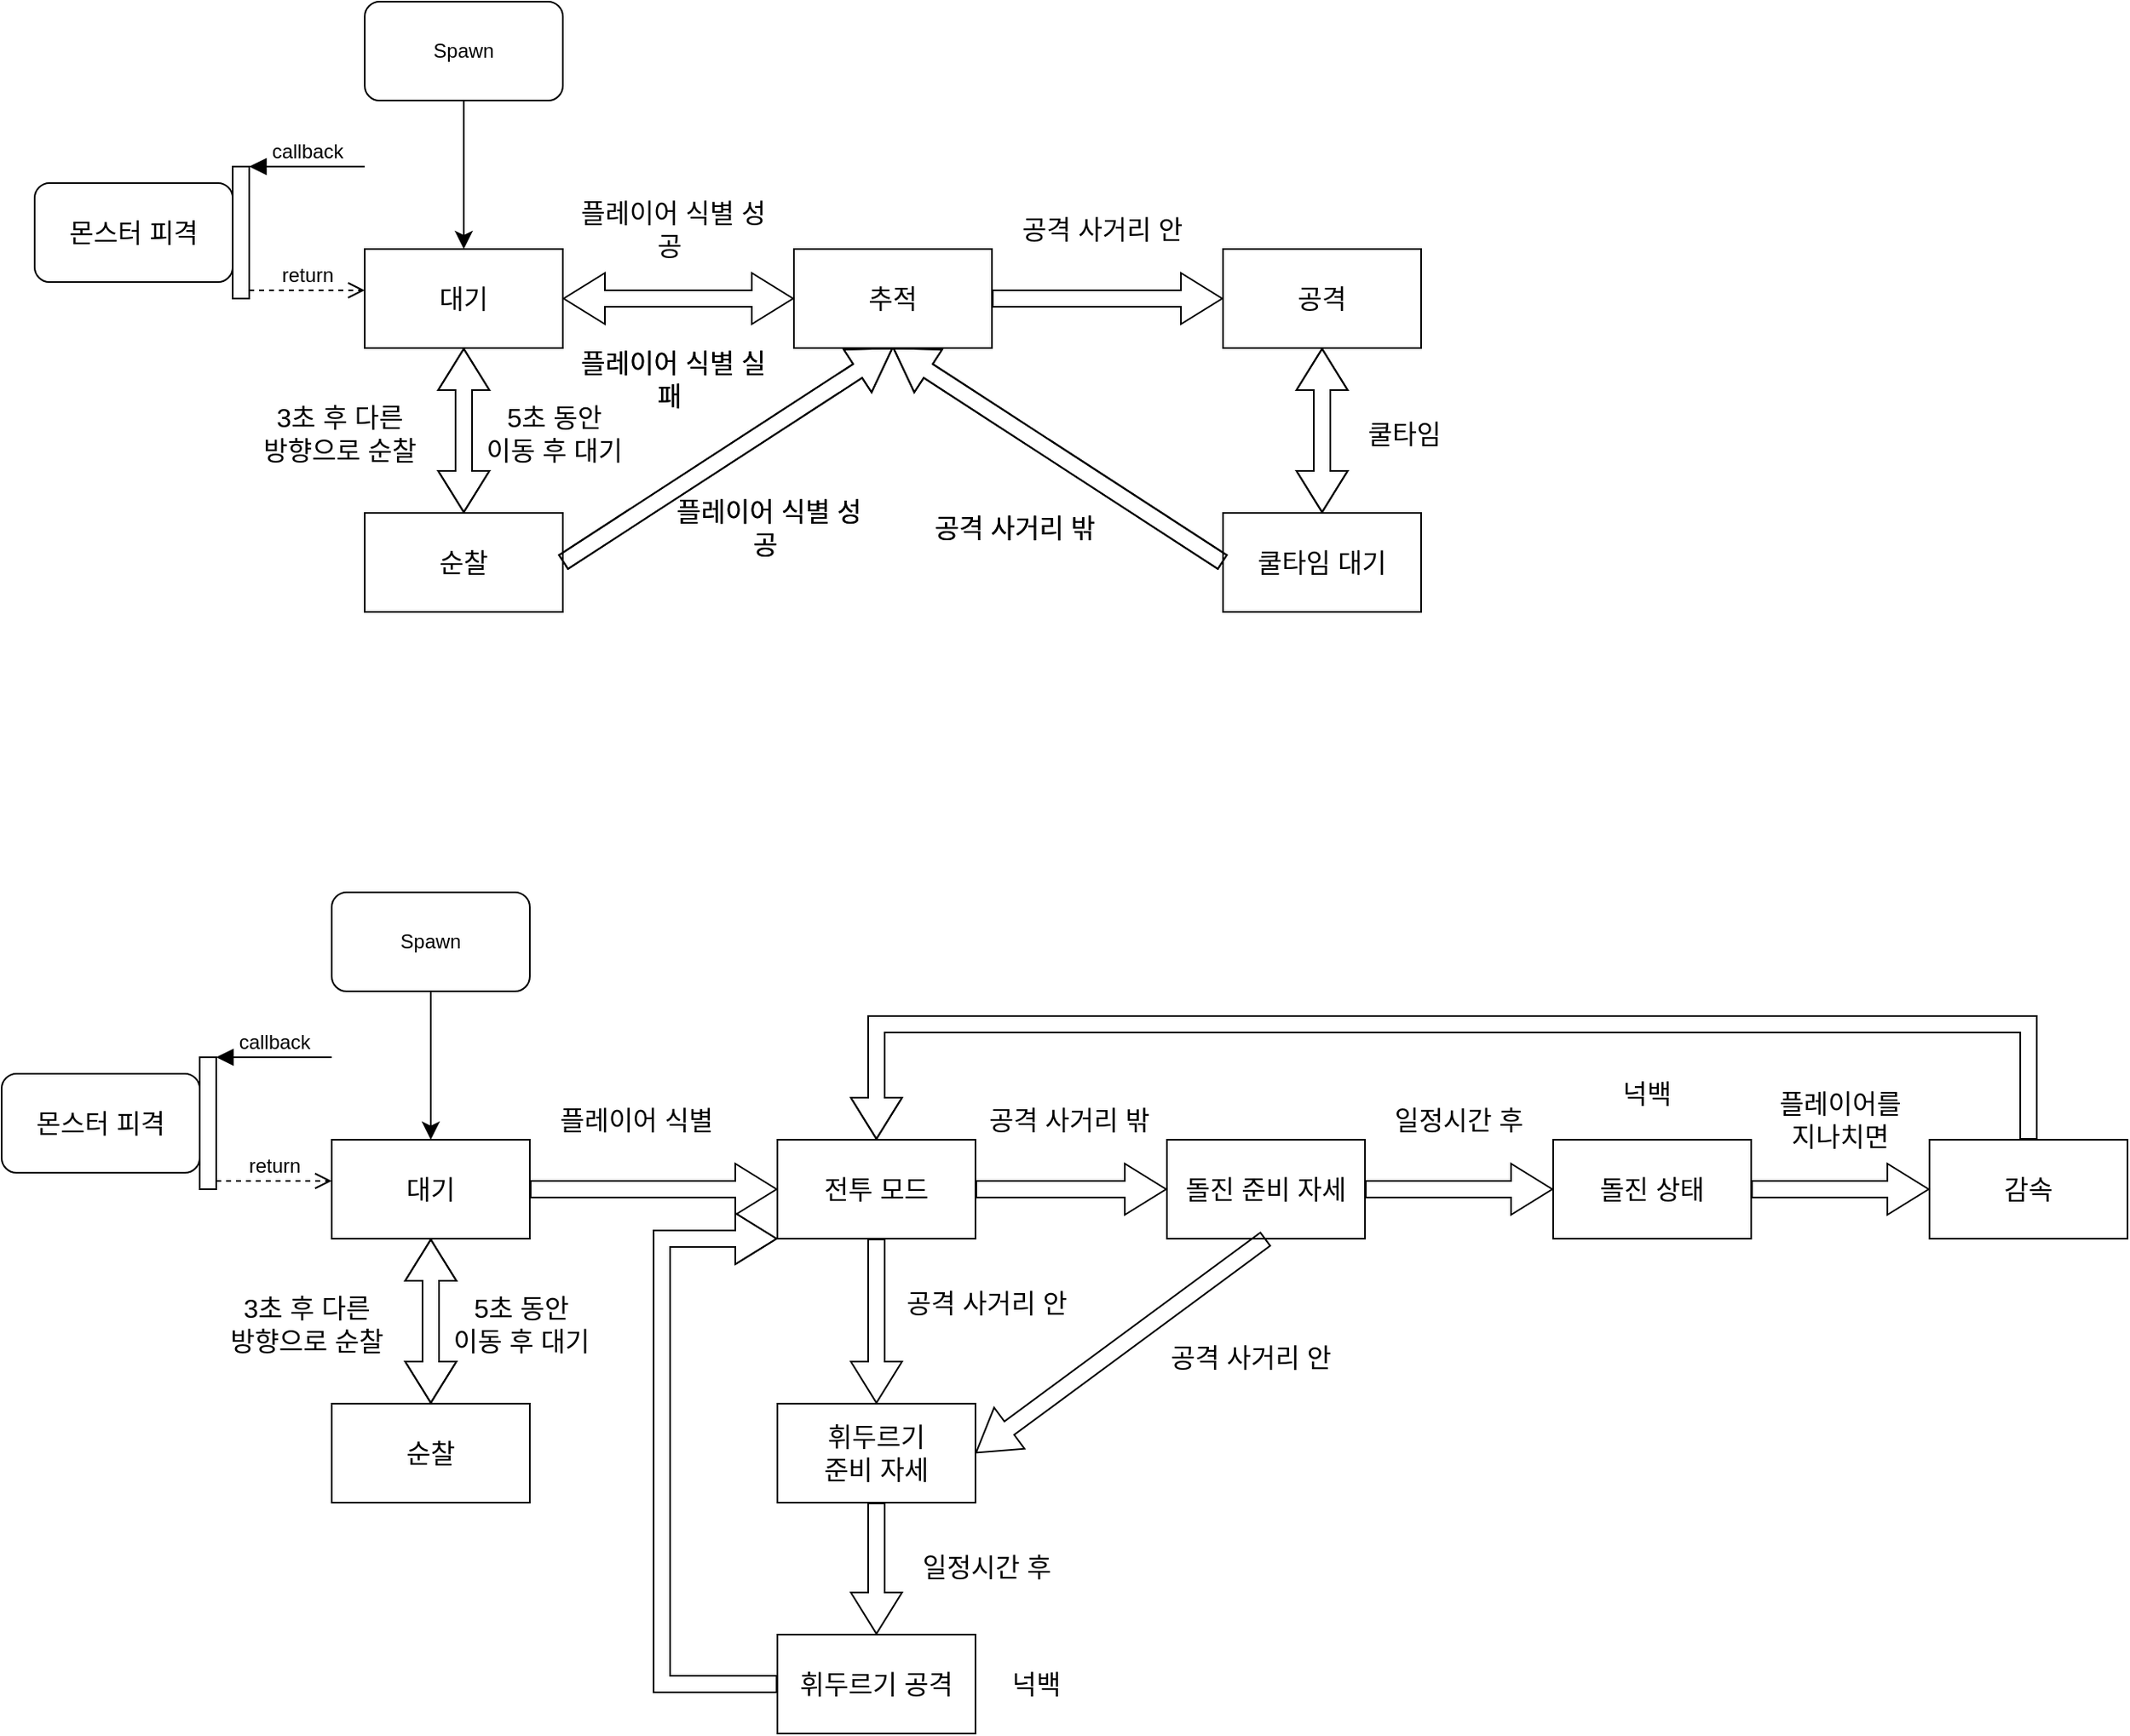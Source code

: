 <mxfile version="21.5.0" type="github">
  <diagram name="페이지-1" id="NF0ddqCpsUM59Y-acMz2">
    <mxGraphModel dx="1434" dy="46" grid="1" gridSize="10" guides="1" tooltips="1" connect="1" arrows="1" fold="1" page="0" pageScale="1" pageWidth="827" pageHeight="1169" background="#ffffff" math="0" shadow="0">
      <root>
        <mxCell id="0" />
        <mxCell id="1" parent="0" />
        <mxCell id="zTI_1WKN3sGvDMDGRpj2-1" value="Spawn" style="rounded=1;whiteSpace=wrap;html=1;" parent="1" vertex="1">
          <mxGeometry x="520.0" y="1060" width="120" height="60" as="geometry" />
        </mxCell>
        <mxCell id="zTI_1WKN3sGvDMDGRpj2-2" value="순찰" style="rounded=0;whiteSpace=wrap;html=1;fontSize=16;" parent="1" vertex="1">
          <mxGeometry x="520" y="1370" width="120" height="60" as="geometry" />
        </mxCell>
        <mxCell id="zTI_1WKN3sGvDMDGRpj2-3" value="순찰" style="rounded=0;whiteSpace=wrap;html=1;fontSize=16;" parent="1" vertex="1">
          <mxGeometry x="520" y="1370" width="120" height="60" as="geometry" />
        </mxCell>
        <mxCell id="zTI_1WKN3sGvDMDGRpj2-4" value="추적" style="rounded=0;whiteSpace=wrap;html=1;fontSize=16;" parent="1" vertex="1">
          <mxGeometry x="780" y="1210" width="120" height="60" as="geometry" />
        </mxCell>
        <mxCell id="zTI_1WKN3sGvDMDGRpj2-5" value="추적" style="rounded=0;whiteSpace=wrap;html=1;fontSize=16;" parent="1" vertex="1">
          <mxGeometry x="780" y="1210" width="120" height="60" as="geometry" />
        </mxCell>
        <mxCell id="zTI_1WKN3sGvDMDGRpj2-6" value="플레이어 식별 성공&amp;nbsp;" style="text;html=1;strokeColor=none;fillColor=none;align=center;verticalAlign=middle;whiteSpace=wrap;rounded=0;fontSize=16;" parent="1" vertex="1">
          <mxGeometry x="650" y="1169" width="114" height="57" as="geometry" />
        </mxCell>
        <mxCell id="zTI_1WKN3sGvDMDGRpj2-7" value="플레이어 식별 실패&amp;nbsp;" style="text;html=1;strokeColor=none;fillColor=none;align=center;verticalAlign=middle;whiteSpace=wrap;rounded=0;fontSize=16;" parent="1" vertex="1">
          <mxGeometry x="650" y="1260" width="114" height="57" as="geometry" />
        </mxCell>
        <mxCell id="zTI_1WKN3sGvDMDGRpj2-8" value="플레이어 식별 실패&amp;nbsp;" style="text;html=1;strokeColor=none;fillColor=none;align=center;verticalAlign=middle;whiteSpace=wrap;rounded=0;fontSize=16;" parent="1" vertex="1">
          <mxGeometry x="650" y="1260" width="114" height="57" as="geometry" />
        </mxCell>
        <mxCell id="zTI_1WKN3sGvDMDGRpj2-9" value="공격 사거리 안" style="text;html=1;strokeColor=none;fillColor=none;align=center;verticalAlign=middle;whiteSpace=wrap;rounded=0;fontSize=16;" parent="1" vertex="1">
          <mxGeometry x="910" y="1169" width="114" height="57" as="geometry" />
        </mxCell>
        <mxCell id="zTI_1WKN3sGvDMDGRpj2-10" value="쿨타임 대기" style="rounded=0;whiteSpace=wrap;html=1;fontSize=16;" parent="1" vertex="1">
          <mxGeometry x="1040" y="1370" width="120" height="60" as="geometry" />
        </mxCell>
        <mxCell id="zTI_1WKN3sGvDMDGRpj2-11" value="쿨타임 대기" style="rounded=0;whiteSpace=wrap;html=1;fontSize=16;" parent="1" vertex="1">
          <mxGeometry x="1040" y="1370" width="120" height="60" as="geometry" />
        </mxCell>
        <mxCell id="zTI_1WKN3sGvDMDGRpj2-12" value="공격" style="rounded=0;whiteSpace=wrap;html=1;fontSize=16;" parent="1" vertex="1">
          <mxGeometry x="1040" y="1210" width="120" height="60" as="geometry" />
        </mxCell>
        <mxCell id="zTI_1WKN3sGvDMDGRpj2-13" value="공격" style="rounded=0;whiteSpace=wrap;html=1;fontSize=16;" parent="1" vertex="1">
          <mxGeometry x="1040" y="1210" width="120" height="60" as="geometry" />
        </mxCell>
        <mxCell id="zTI_1WKN3sGvDMDGRpj2-14" value="대기" style="rounded=0;whiteSpace=wrap;html=1;fontSize=16;" parent="1" vertex="1">
          <mxGeometry x="520" y="1210" width="120" height="60" as="geometry" />
        </mxCell>
        <mxCell id="zTI_1WKN3sGvDMDGRpj2-15" value="대기" style="rounded=0;whiteSpace=wrap;html=1;fontSize=16;" parent="1" vertex="1">
          <mxGeometry x="520" y="1210" width="120" height="60" as="geometry" />
        </mxCell>
        <mxCell id="zTI_1WKN3sGvDMDGRpj2-16" value="" style="shape=flexArrow;endArrow=classic;startArrow=classic;html=1;rounded=0;fontSize=12;startSize=8;endSize=8;curved=1;" parent="1" source="zTI_1WKN3sGvDMDGRpj2-14" target="zTI_1WKN3sGvDMDGRpj2-2" edge="1">
          <mxGeometry width="100" height="100" relative="1" as="geometry">
            <mxPoint x="490" y="1370" as="sourcePoint" />
            <mxPoint x="590" y="1270" as="targetPoint" />
          </mxGeometry>
        </mxCell>
        <mxCell id="zTI_1WKN3sGvDMDGRpj2-17" value="" style="shape=flexArrow;endArrow=classic;startArrow=classic;html=1;rounded=0;fontSize=12;startSize=8;endSize=8;curved=1;" parent="1" source="zTI_1WKN3sGvDMDGRpj2-15" target="zTI_1WKN3sGvDMDGRpj2-3" edge="1">
          <mxGeometry width="100" height="100" relative="1" as="geometry">
            <mxPoint x="490" y="1370" as="sourcePoint" />
            <mxPoint x="590" y="1270" as="targetPoint" />
          </mxGeometry>
        </mxCell>
        <mxCell id="zTI_1WKN3sGvDMDGRpj2-18" value="3초 후 다른 &lt;br&gt;방향으로 순찰" style="text;html=1;strokeColor=none;fillColor=none;align=center;verticalAlign=middle;whiteSpace=wrap;rounded=0;fontSize=16;" parent="1" vertex="1">
          <mxGeometry x="450" y="1307" width="110" height="30" as="geometry" />
        </mxCell>
        <mxCell id="zTI_1WKN3sGvDMDGRpj2-19" value="5초 동안&lt;br&gt;이동 후 대기" style="text;html=1;strokeColor=none;fillColor=none;align=center;verticalAlign=middle;whiteSpace=wrap;rounded=0;fontSize=16;" parent="1" vertex="1">
          <mxGeometry x="585" y="1307" width="100" height="30" as="geometry" />
        </mxCell>
        <mxCell id="zTI_1WKN3sGvDMDGRpj2-20" style="edgeStyle=none;curved=1;rounded=0;orthogonalLoop=1;jettySize=auto;html=1;exitX=0.5;exitY=1;exitDx=0;exitDy=0;fontSize=12;startSize=8;endSize=8;" parent="1" source="zTI_1WKN3sGvDMDGRpj2-18" target="zTI_1WKN3sGvDMDGRpj2-18" edge="1">
          <mxGeometry relative="1" as="geometry" />
        </mxCell>
        <mxCell id="zTI_1WKN3sGvDMDGRpj2-21" style="edgeStyle=none;curved=1;rounded=0;orthogonalLoop=1;jettySize=auto;html=1;exitX=0.5;exitY=1;exitDx=0;exitDy=0;fontSize=12;startSize=8;endSize=8;" parent="1" source="zTI_1WKN3sGvDMDGRpj2-19" target="zTI_1WKN3sGvDMDGRpj2-19" edge="1">
          <mxGeometry relative="1" as="geometry" />
        </mxCell>
        <mxCell id="zTI_1WKN3sGvDMDGRpj2-22" value="" style="shape=flexArrow;endArrow=classic;startArrow=classic;html=1;rounded=0;fontSize=12;startSize=8;endSize=8;curved=1;" parent="1" source="zTI_1WKN3sGvDMDGRpj2-12" target="zTI_1WKN3sGvDMDGRpj2-10" edge="1">
          <mxGeometry width="100" height="100" relative="1" as="geometry">
            <mxPoint x="1000" y="1500" as="sourcePoint" />
            <mxPoint x="1100" y="1400" as="targetPoint" />
          </mxGeometry>
        </mxCell>
        <mxCell id="zTI_1WKN3sGvDMDGRpj2-23" value="" style="shape=flexArrow;endArrow=classic;startArrow=classic;html=1;rounded=0;fontSize=12;startSize=8;endSize=8;curved=1;" parent="1" source="zTI_1WKN3sGvDMDGRpj2-13" target="zTI_1WKN3sGvDMDGRpj2-11" edge="1">
          <mxGeometry width="100" height="100" relative="1" as="geometry">
            <mxPoint x="1000" y="1500" as="sourcePoint" />
            <mxPoint x="1100" y="1400" as="targetPoint" />
          </mxGeometry>
        </mxCell>
        <mxCell id="zTI_1WKN3sGvDMDGRpj2-24" value="쿨타임" style="text;html=1;strokeColor=none;fillColor=none;align=center;verticalAlign=middle;whiteSpace=wrap;rounded=0;fontSize=16;" parent="1" vertex="1">
          <mxGeometry x="1120" y="1307" width="60" height="30" as="geometry" />
        </mxCell>
        <mxCell id="zTI_1WKN3sGvDMDGRpj2-25" value="공격 사거리 밖" style="text;html=1;strokeColor=none;fillColor=none;align=center;verticalAlign=middle;whiteSpace=wrap;rounded=0;fontSize=16;" parent="1" vertex="1">
          <mxGeometry x="857" y="1350" width="114" height="57" as="geometry" />
        </mxCell>
        <mxCell id="zTI_1WKN3sGvDMDGRpj2-26" value="공격 사거리 밖" style="text;html=1;strokeColor=none;fillColor=none;align=center;verticalAlign=middle;whiteSpace=wrap;rounded=0;fontSize=16;" parent="1" vertex="1">
          <mxGeometry x="857" y="1350" width="114" height="57" as="geometry" />
        </mxCell>
        <mxCell id="zTI_1WKN3sGvDMDGRpj2-27" value="플레이어 식별 성공&amp;nbsp;" style="text;html=1;strokeColor=none;fillColor=none;align=center;verticalAlign=middle;whiteSpace=wrap;rounded=0;fontSize=16;" parent="1" vertex="1">
          <mxGeometry x="708" y="1350" width="114" height="57" as="geometry" />
        </mxCell>
        <mxCell id="zTI_1WKN3sGvDMDGRpj2-28" value="플레이어 식별 성공&amp;nbsp;" style="text;html=1;strokeColor=none;fillColor=none;align=center;verticalAlign=middle;whiteSpace=wrap;rounded=0;fontSize=16;" parent="1" vertex="1">
          <mxGeometry x="708" y="1350" width="114" height="57" as="geometry" />
        </mxCell>
        <mxCell id="zTI_1WKN3sGvDMDGRpj2-29" value="" style="shape=flexArrow;endArrow=classic;html=1;rounded=0;fontSize=12;startSize=8;endSize=8;curved=1;exitX=1;exitY=0.5;exitDx=0;exitDy=0;entryX=0.5;entryY=1;entryDx=0;entryDy=0;" parent="1" source="zTI_1WKN3sGvDMDGRpj2-2" target="zTI_1WKN3sGvDMDGRpj2-4" edge="1">
          <mxGeometry width="50" height="50" relative="1" as="geometry">
            <mxPoint x="765" y="1360" as="sourcePoint" />
            <mxPoint x="815" y="1310" as="targetPoint" />
          </mxGeometry>
        </mxCell>
        <mxCell id="zTI_1WKN3sGvDMDGRpj2-30" value="" style="shape=flexArrow;endArrow=classic;html=1;rounded=0;fontSize=12;startSize=8;endSize=8;curved=1;exitX=1;exitY=0.5;exitDx=0;exitDy=0;entryX=0.5;entryY=1;entryDx=0;entryDy=0;" parent="1" source="zTI_1WKN3sGvDMDGRpj2-3" target="zTI_1WKN3sGvDMDGRpj2-5" edge="1">
          <mxGeometry width="50" height="50" relative="1" as="geometry">
            <mxPoint x="765" y="1360" as="sourcePoint" />
            <mxPoint x="815" y="1310" as="targetPoint" />
          </mxGeometry>
        </mxCell>
        <mxCell id="zTI_1WKN3sGvDMDGRpj2-31" style="edgeStyle=none;curved=1;rounded=0;orthogonalLoop=1;jettySize=auto;html=1;fontSize=12;startSize=8;endSize=8;" parent="1" source="zTI_1WKN3sGvDMDGRpj2-1" target="zTI_1WKN3sGvDMDGRpj2-14" edge="1">
          <mxGeometry relative="1" as="geometry">
            <mxPoint x="580.0" y="1110" as="sourcePoint" />
          </mxGeometry>
        </mxCell>
        <mxCell id="zTI_1WKN3sGvDMDGRpj2-32" value="" style="shape=flexArrow;endArrow=classic;html=1;rounded=0;fontSize=12;startSize=8;endSize=8;curved=1;exitX=0;exitY=0.5;exitDx=0;exitDy=0;entryX=0.5;entryY=1;entryDx=0;entryDy=0;" parent="1" source="zTI_1WKN3sGvDMDGRpj2-10" target="zTI_1WKN3sGvDMDGRpj2-4" edge="1">
          <mxGeometry width="50" height="50" relative="1" as="geometry">
            <mxPoint x="650" y="1410" as="sourcePoint" />
            <mxPoint x="850" y="1280" as="targetPoint" />
          </mxGeometry>
        </mxCell>
        <mxCell id="zTI_1WKN3sGvDMDGRpj2-33" value="" style="shape=flexArrow;endArrow=classic;html=1;rounded=0;fontSize=12;startSize=8;endSize=8;curved=1;entryX=0.5;entryY=1;entryDx=0;entryDy=0;" parent="1" target="zTI_1WKN3sGvDMDGRpj2-5" edge="1">
          <mxGeometry width="50" height="50" relative="1" as="geometry">
            <mxPoint x="1040" y="1400" as="sourcePoint" />
            <mxPoint x="850" y="1280" as="targetPoint" />
          </mxGeometry>
        </mxCell>
        <mxCell id="zTI_1WKN3sGvDMDGRpj2-34" value="" style="shape=flexArrow;endArrow=classic;html=1;rounded=0;fontSize=12;startSize=8;endSize=8;curved=1;" parent="1" source="zTI_1WKN3sGvDMDGRpj2-5" target="zTI_1WKN3sGvDMDGRpj2-13" edge="1">
          <mxGeometry width="50" height="50" relative="1" as="geometry">
            <mxPoint x="925" y="1270" as="sourcePoint" />
            <mxPoint x="975" y="1220" as="targetPoint" />
          </mxGeometry>
        </mxCell>
        <mxCell id="zTI_1WKN3sGvDMDGRpj2-35" value="" style="shape=flexArrow;endArrow=classic;startArrow=classic;html=1;rounded=0;fontSize=12;startSize=8;endSize=8;curved=1;" parent="1" source="zTI_1WKN3sGvDMDGRpj2-15" target="zTI_1WKN3sGvDMDGRpj2-5" edge="1">
          <mxGeometry width="100" height="100" relative="1" as="geometry">
            <mxPoint x="640" y="1239.66" as="sourcePoint" />
            <mxPoint x="780" y="1239.66" as="targetPoint" />
          </mxGeometry>
        </mxCell>
        <mxCell id="zTI_1WKN3sGvDMDGRpj2-36" value="" style="group" parent="1" connectable="0" vertex="1">
          <mxGeometry x="320" y="1160" width="200" height="80" as="geometry" />
        </mxCell>
        <mxCell id="zTI_1WKN3sGvDMDGRpj2-37" value="몬스터 피격" style="rounded=1;whiteSpace=wrap;html=1;fontSize=16;" parent="zTI_1WKN3sGvDMDGRpj2-36" vertex="1">
          <mxGeometry y="10" width="120" height="60" as="geometry" />
        </mxCell>
        <mxCell id="zTI_1WKN3sGvDMDGRpj2-38" value="" style="html=1;points=[];perimeter=orthogonalPerimeter;outlineConnect=0;targetShapes=umlLifeline;portConstraint=eastwest;newEdgeStyle={&quot;edgeStyle&quot;:&quot;elbowEdgeStyle&quot;,&quot;elbow&quot;:&quot;vertical&quot;,&quot;curved&quot;:0,&quot;rounded&quot;:0};fontSize=16;" parent="zTI_1WKN3sGvDMDGRpj2-36" vertex="1">
          <mxGeometry x="120" width="10" height="80" as="geometry" />
        </mxCell>
        <mxCell id="zTI_1WKN3sGvDMDGRpj2-39" value="callback" style="html=1;verticalAlign=bottom;endArrow=block;edgeStyle=elbowEdgeStyle;elbow=vertical;curved=0;rounded=0;fontSize=12;startSize=8;endSize=8;" parent="zTI_1WKN3sGvDMDGRpj2-36" target="zTI_1WKN3sGvDMDGRpj2-38" edge="1">
          <mxGeometry relative="1" as="geometry">
            <mxPoint x="200" as="sourcePoint" />
          </mxGeometry>
        </mxCell>
        <mxCell id="zTI_1WKN3sGvDMDGRpj2-40" value="return" style="html=1;verticalAlign=bottom;endArrow=open;dashed=1;endSize=8;edgeStyle=elbowEdgeStyle;elbow=vertical;curved=0;rounded=0;fontSize=12;" parent="zTI_1WKN3sGvDMDGRpj2-36" source="zTI_1WKN3sGvDMDGRpj2-38" edge="1">
          <mxGeometry relative="1" as="geometry">
            <mxPoint x="200" y="75" as="targetPoint" />
          </mxGeometry>
        </mxCell>
        <mxCell id="O17rMxEZmDPRLvWxdyF2-1" value="Spawn" style="rounded=1;whiteSpace=wrap;html=1;" vertex="1" parent="1">
          <mxGeometry x="500.0" y="1600" width="120" height="60" as="geometry" />
        </mxCell>
        <mxCell id="O17rMxEZmDPRLvWxdyF2-2" value="순찰" style="rounded=0;whiteSpace=wrap;html=1;fontSize=16;" vertex="1" parent="1">
          <mxGeometry x="500" y="1910" width="120" height="60" as="geometry" />
        </mxCell>
        <mxCell id="O17rMxEZmDPRLvWxdyF2-3" value="순찰" style="rounded=0;whiteSpace=wrap;html=1;fontSize=16;" vertex="1" parent="1">
          <mxGeometry x="500" y="1910" width="120" height="60" as="geometry" />
        </mxCell>
        <mxCell id="O17rMxEZmDPRLvWxdyF2-4" value="돌진 준비 자세" style="rounded=0;whiteSpace=wrap;html=1;fontSize=16;" vertex="1" parent="1">
          <mxGeometry x="1006" y="1750" width="120" height="60" as="geometry" />
        </mxCell>
        <mxCell id="O17rMxEZmDPRLvWxdyF2-6" value="플레이어 식별&amp;nbsp;" style="text;html=1;strokeColor=none;fillColor=none;align=center;verticalAlign=middle;whiteSpace=wrap;rounded=0;fontSize=16;" vertex="1" parent="1">
          <mxGeometry x="630" y="1709" width="114" height="57" as="geometry" />
        </mxCell>
        <mxCell id="O17rMxEZmDPRLvWxdyF2-14" value="대기" style="rounded=0;whiteSpace=wrap;html=1;fontSize=16;" vertex="1" parent="1">
          <mxGeometry x="500" y="1750" width="120" height="60" as="geometry" />
        </mxCell>
        <mxCell id="O17rMxEZmDPRLvWxdyF2-15" value="대기" style="rounded=0;whiteSpace=wrap;html=1;fontSize=16;" vertex="1" parent="1">
          <mxGeometry x="500" y="1750" width="120" height="60" as="geometry" />
        </mxCell>
        <mxCell id="O17rMxEZmDPRLvWxdyF2-16" value="" style="shape=flexArrow;endArrow=classic;startArrow=classic;html=1;rounded=0;fontSize=12;startSize=8;endSize=8;curved=1;" edge="1" parent="1" source="O17rMxEZmDPRLvWxdyF2-14" target="O17rMxEZmDPRLvWxdyF2-2">
          <mxGeometry width="100" height="100" relative="1" as="geometry">
            <mxPoint x="470" y="1910" as="sourcePoint" />
            <mxPoint x="570" y="1810" as="targetPoint" />
          </mxGeometry>
        </mxCell>
        <mxCell id="O17rMxEZmDPRLvWxdyF2-17" value="" style="shape=flexArrow;endArrow=classic;startArrow=classic;html=1;rounded=0;fontSize=12;startSize=8;endSize=8;curved=1;" edge="1" parent="1" source="O17rMxEZmDPRLvWxdyF2-15" target="O17rMxEZmDPRLvWxdyF2-3">
          <mxGeometry width="100" height="100" relative="1" as="geometry">
            <mxPoint x="470" y="1910" as="sourcePoint" />
            <mxPoint x="570" y="1810" as="targetPoint" />
          </mxGeometry>
        </mxCell>
        <mxCell id="O17rMxEZmDPRLvWxdyF2-18" value="3초 후 다른 &lt;br&gt;방향으로 순찰" style="text;html=1;strokeColor=none;fillColor=none;align=center;verticalAlign=middle;whiteSpace=wrap;rounded=0;fontSize=16;" vertex="1" parent="1">
          <mxGeometry x="430" y="1847" width="110" height="30" as="geometry" />
        </mxCell>
        <mxCell id="O17rMxEZmDPRLvWxdyF2-19" value="5초 동안&lt;br&gt;이동 후 대기" style="text;html=1;strokeColor=none;fillColor=none;align=center;verticalAlign=middle;whiteSpace=wrap;rounded=0;fontSize=16;" vertex="1" parent="1">
          <mxGeometry x="565" y="1847" width="100" height="30" as="geometry" />
        </mxCell>
        <mxCell id="O17rMxEZmDPRLvWxdyF2-20" style="edgeStyle=none;curved=1;rounded=0;orthogonalLoop=1;jettySize=auto;html=1;exitX=0.5;exitY=1;exitDx=0;exitDy=0;fontSize=12;startSize=8;endSize=8;" edge="1" parent="1" source="O17rMxEZmDPRLvWxdyF2-18" target="O17rMxEZmDPRLvWxdyF2-18">
          <mxGeometry relative="1" as="geometry" />
        </mxCell>
        <mxCell id="O17rMxEZmDPRLvWxdyF2-21" style="edgeStyle=none;curved=1;rounded=0;orthogonalLoop=1;jettySize=auto;html=1;exitX=0.5;exitY=1;exitDx=0;exitDy=0;fontSize=12;startSize=8;endSize=8;" edge="1" parent="1" source="O17rMxEZmDPRLvWxdyF2-19" target="O17rMxEZmDPRLvWxdyF2-19">
          <mxGeometry relative="1" as="geometry" />
        </mxCell>
        <mxCell id="O17rMxEZmDPRLvWxdyF2-31" style="edgeStyle=none;curved=1;rounded=0;orthogonalLoop=1;jettySize=auto;html=1;fontSize=12;startSize=8;endSize=8;" edge="1" parent="1" source="O17rMxEZmDPRLvWxdyF2-1" target="O17rMxEZmDPRLvWxdyF2-14">
          <mxGeometry relative="1" as="geometry">
            <mxPoint x="560.0" y="1650" as="sourcePoint" />
          </mxGeometry>
        </mxCell>
        <mxCell id="O17rMxEZmDPRLvWxdyF2-36" value="" style="group" connectable="0" vertex="1" parent="1">
          <mxGeometry x="300" y="1700" width="200" height="80" as="geometry" />
        </mxCell>
        <mxCell id="O17rMxEZmDPRLvWxdyF2-37" value="몬스터 피격" style="rounded=1;whiteSpace=wrap;html=1;fontSize=16;" vertex="1" parent="O17rMxEZmDPRLvWxdyF2-36">
          <mxGeometry y="10" width="120" height="60" as="geometry" />
        </mxCell>
        <mxCell id="O17rMxEZmDPRLvWxdyF2-38" value="" style="html=1;points=[];perimeter=orthogonalPerimeter;outlineConnect=0;targetShapes=umlLifeline;portConstraint=eastwest;newEdgeStyle={&quot;edgeStyle&quot;:&quot;elbowEdgeStyle&quot;,&quot;elbow&quot;:&quot;vertical&quot;,&quot;curved&quot;:0,&quot;rounded&quot;:0};fontSize=16;" vertex="1" parent="O17rMxEZmDPRLvWxdyF2-36">
          <mxGeometry x="120" width="10" height="80" as="geometry" />
        </mxCell>
        <mxCell id="O17rMxEZmDPRLvWxdyF2-39" value="callback" style="html=1;verticalAlign=bottom;endArrow=block;edgeStyle=elbowEdgeStyle;elbow=vertical;curved=0;rounded=0;fontSize=12;startSize=8;endSize=8;" edge="1" parent="O17rMxEZmDPRLvWxdyF2-36" target="O17rMxEZmDPRLvWxdyF2-38">
          <mxGeometry relative="1" as="geometry">
            <mxPoint x="200" as="sourcePoint" />
          </mxGeometry>
        </mxCell>
        <mxCell id="O17rMxEZmDPRLvWxdyF2-40" value="return" style="html=1;verticalAlign=bottom;endArrow=open;dashed=1;endSize=8;edgeStyle=elbowEdgeStyle;elbow=vertical;curved=0;rounded=0;fontSize=12;" edge="1" parent="O17rMxEZmDPRLvWxdyF2-36" source="O17rMxEZmDPRLvWxdyF2-38">
          <mxGeometry relative="1" as="geometry">
            <mxPoint x="200" y="75" as="targetPoint" />
          </mxGeometry>
        </mxCell>
        <mxCell id="O17rMxEZmDPRLvWxdyF2-41" value="돌진 상태" style="rounded=0;whiteSpace=wrap;html=1;fontSize=16;" vertex="1" parent="1">
          <mxGeometry x="1240" y="1750" width="120" height="60" as="geometry" />
        </mxCell>
        <mxCell id="O17rMxEZmDPRLvWxdyF2-42" value="" style="shape=flexArrow;endArrow=classic;html=1;rounded=0;fontSize=12;startSize=8;endSize=8;curved=1;" edge="1" parent="1" target="O17rMxEZmDPRLvWxdyF2-41">
          <mxGeometry width="50" height="50" relative="1" as="geometry">
            <mxPoint x="1126" y="1780" as="sourcePoint" />
            <mxPoint x="1170" y="1670" as="targetPoint" />
          </mxGeometry>
        </mxCell>
        <mxCell id="O17rMxEZmDPRLvWxdyF2-43" value="일정시간 후" style="text;html=1;strokeColor=none;fillColor=none;align=center;verticalAlign=middle;whiteSpace=wrap;rounded=0;fontSize=16;" vertex="1" parent="1">
          <mxGeometry x="1126" y="1709" width="114" height="57" as="geometry" />
        </mxCell>
        <mxCell id="O17rMxEZmDPRLvWxdyF2-47" value="" style="shape=flexArrow;endArrow=classic;html=1;rounded=0;fontSize=12;startSize=8;endSize=8;curved=1;" edge="1" parent="1" source="O17rMxEZmDPRLvWxdyF2-41" target="O17rMxEZmDPRLvWxdyF2-48">
          <mxGeometry width="50" height="50" relative="1" as="geometry">
            <mxPoint x="1520" y="1820" as="sourcePoint" />
            <mxPoint x="1470" y="1780" as="targetPoint" />
          </mxGeometry>
        </mxCell>
        <mxCell id="O17rMxEZmDPRLvWxdyF2-48" value="감속" style="rounded=0;whiteSpace=wrap;html=1;fontSize=16;" vertex="1" parent="1">
          <mxGeometry x="1468" y="1750" width="120" height="60" as="geometry" />
        </mxCell>
        <mxCell id="O17rMxEZmDPRLvWxdyF2-49" value="플레이어를&lt;br&gt;지나치면" style="text;html=1;strokeColor=none;fillColor=none;align=center;verticalAlign=middle;whiteSpace=wrap;rounded=0;fontSize=16;" vertex="1" parent="1">
          <mxGeometry x="1357" y="1709" width="114" height="57" as="geometry" />
        </mxCell>
        <mxCell id="O17rMxEZmDPRLvWxdyF2-51" value="" style="shape=flexArrow;endArrow=classic;html=1;rounded=0;fontSize=12;startSize=8;endSize=8;curved=1;exitX=1;exitY=0.5;exitDx=0;exitDy=0;" edge="1" parent="1" source="O17rMxEZmDPRLvWxdyF2-15" target="O17rMxEZmDPRLvWxdyF2-52">
          <mxGeometry width="50" height="50" relative="1" as="geometry">
            <mxPoint x="940" y="1880" as="sourcePoint" />
            <mxPoint x="770" y="1780" as="targetPoint" />
          </mxGeometry>
        </mxCell>
        <mxCell id="O17rMxEZmDPRLvWxdyF2-52" value="전투 모드" style="rounded=0;whiteSpace=wrap;html=1;fontSize=16;" vertex="1" parent="1">
          <mxGeometry x="770" y="1750" width="120" height="60" as="geometry" />
        </mxCell>
        <mxCell id="O17rMxEZmDPRLvWxdyF2-54" value="" style="shape=flexArrow;endArrow=classic;html=1;rounded=0;fontSize=12;startSize=8;endSize=8;curved=1;" edge="1" parent="1" source="O17rMxEZmDPRLvWxdyF2-52">
          <mxGeometry width="50" height="50" relative="1" as="geometry">
            <mxPoint x="910" y="1800" as="sourcePoint" />
            <mxPoint x="1006" y="1780" as="targetPoint" />
          </mxGeometry>
        </mxCell>
        <mxCell id="O17rMxEZmDPRLvWxdyF2-57" value="공격 사거리 밖" style="text;html=1;strokeColor=none;fillColor=none;align=center;verticalAlign=middle;whiteSpace=wrap;rounded=0;fontSize=16;" vertex="1" parent="1">
          <mxGeometry x="890" y="1709" width="114" height="57" as="geometry" />
        </mxCell>
        <mxCell id="O17rMxEZmDPRLvWxdyF2-58" value="" style="shape=flexArrow;endArrow=classic;html=1;rounded=0;fontSize=12;startSize=8;endSize=8;curved=1;" edge="1" parent="1" source="O17rMxEZmDPRLvWxdyF2-52" target="O17rMxEZmDPRLvWxdyF2-60">
          <mxGeometry width="50" height="50" relative="1" as="geometry">
            <mxPoint x="820" y="1980" as="sourcePoint" />
            <mxPoint x="830" y="1910" as="targetPoint" />
          </mxGeometry>
        </mxCell>
        <mxCell id="O17rMxEZmDPRLvWxdyF2-59" value="공격 사거리 안" style="text;html=1;strokeColor=none;fillColor=none;align=center;verticalAlign=middle;whiteSpace=wrap;rounded=0;fontSize=16;" vertex="1" parent="1">
          <mxGeometry x="840" y="1820" width="114" height="57" as="geometry" />
        </mxCell>
        <mxCell id="O17rMxEZmDPRLvWxdyF2-60" value="휘두르기&lt;br&gt;준비 자세" style="rounded=0;whiteSpace=wrap;html=1;fontSize=16;" vertex="1" parent="1">
          <mxGeometry x="770" y="1910" width="120" height="60" as="geometry" />
        </mxCell>
        <mxCell id="O17rMxEZmDPRLvWxdyF2-63" value="" style="shape=flexArrow;endArrow=classic;html=1;rounded=0;fontSize=12;startSize=8;endSize=8;curved=1;entryX=0.5;entryY=0;entryDx=0;entryDy=0;" edge="1" parent="1" source="O17rMxEZmDPRLvWxdyF2-60" target="O17rMxEZmDPRLvWxdyF2-64">
          <mxGeometry width="50" height="50" relative="1" as="geometry">
            <mxPoint x="860" y="2130" as="sourcePoint" />
            <mxPoint x="830" y="2040" as="targetPoint" />
          </mxGeometry>
        </mxCell>
        <mxCell id="O17rMxEZmDPRLvWxdyF2-64" value="휘두르기 공격" style="rounded=0;whiteSpace=wrap;html=1;fontSize=16;" vertex="1" parent="1">
          <mxGeometry x="770" y="2050" width="120" height="60" as="geometry" />
        </mxCell>
        <mxCell id="O17rMxEZmDPRLvWxdyF2-69" value="일정시간 후" style="text;html=1;strokeColor=none;fillColor=none;align=center;verticalAlign=middle;whiteSpace=wrap;rounded=0;fontSize=16;" vertex="1" parent="1">
          <mxGeometry x="840" y="1980" width="114" height="57" as="geometry" />
        </mxCell>
        <mxCell id="O17rMxEZmDPRLvWxdyF2-70" value="넉백" style="text;html=1;strokeColor=none;fillColor=none;align=center;verticalAlign=middle;whiteSpace=wrap;rounded=0;fontSize=16;" vertex="1" parent="1">
          <mxGeometry x="870" y="2051.5" width="114" height="57" as="geometry" />
        </mxCell>
        <mxCell id="O17rMxEZmDPRLvWxdyF2-71" value="넉백" style="text;html=1;strokeColor=none;fillColor=none;align=center;verticalAlign=middle;whiteSpace=wrap;rounded=0;fontSize=16;" vertex="1" parent="1">
          <mxGeometry x="1240" y="1693" width="114" height="57" as="geometry" />
        </mxCell>
        <mxCell id="O17rMxEZmDPRLvWxdyF2-72" value="" style="shape=flexArrow;endArrow=classic;html=1;rounded=0;fontSize=12;startSize=8;endSize=8;curved=1;exitX=0.5;exitY=0;exitDx=0;exitDy=0;" edge="1" parent="1" source="O17rMxEZmDPRLvWxdyF2-48" target="O17rMxEZmDPRLvWxdyF2-52">
          <mxGeometry width="50" height="50" relative="1" as="geometry">
            <mxPoint x="1510" y="1720" as="sourcePoint" />
            <mxPoint x="820" y="1680" as="targetPoint" />
            <Array as="points">
              <mxPoint x="1528" y="1680" />
              <mxPoint x="830" y="1680" />
            </Array>
          </mxGeometry>
        </mxCell>
        <mxCell id="O17rMxEZmDPRLvWxdyF2-75" value="" style="shape=flexArrow;endArrow=classic;html=1;rounded=0;fontSize=12;startSize=8;endSize=8;curved=1;exitX=0;exitY=0.5;exitDx=0;exitDy=0;entryX=0;entryY=1;entryDx=0;entryDy=0;" edge="1" parent="1" source="O17rMxEZmDPRLvWxdyF2-64" target="O17rMxEZmDPRLvWxdyF2-52">
          <mxGeometry width="50" height="50" relative="1" as="geometry">
            <mxPoint x="570" y="2150" as="sourcePoint" />
            <mxPoint x="620" y="2100" as="targetPoint" />
            <Array as="points">
              <mxPoint x="700" y="2080" />
              <mxPoint x="700" y="1810" />
            </Array>
          </mxGeometry>
        </mxCell>
        <mxCell id="O17rMxEZmDPRLvWxdyF2-76" value="" style="shape=flexArrow;endArrow=classic;html=1;rounded=0;fontSize=12;startSize=8;endSize=8;curved=1;exitX=0.5;exitY=1;exitDx=0;exitDy=0;" edge="1" parent="1" source="O17rMxEZmDPRLvWxdyF2-4">
          <mxGeometry width="50" height="50" relative="1" as="geometry">
            <mxPoint x="1065.5" y="1860" as="sourcePoint" />
            <mxPoint x="890" y="1940" as="targetPoint" />
          </mxGeometry>
        </mxCell>
        <mxCell id="O17rMxEZmDPRLvWxdyF2-77" value="공격 사거리 안" style="text;html=1;strokeColor=none;fillColor=none;align=center;verticalAlign=middle;whiteSpace=wrap;rounded=0;fontSize=16;" vertex="1" parent="1">
          <mxGeometry x="1000" y="1853" width="114" height="57" as="geometry" />
        </mxCell>
      </root>
    </mxGraphModel>
  </diagram>
</mxfile>
